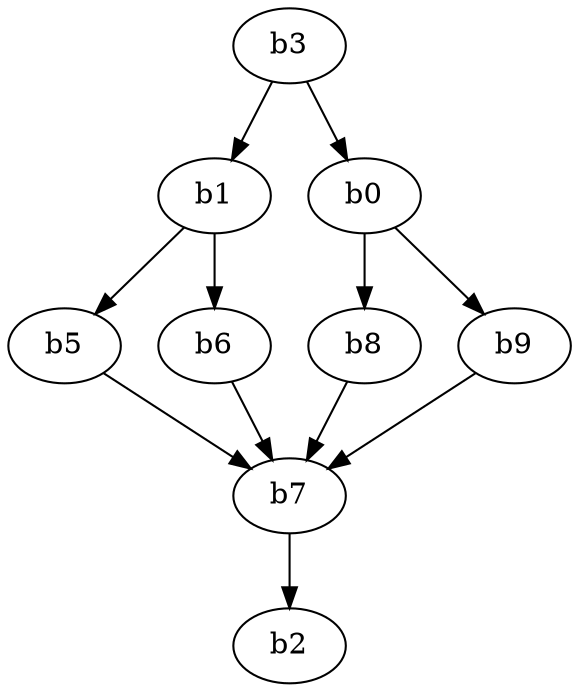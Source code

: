 digraph MIL {
  b3;
  b3 -> b1;
  b1 -> b5;
  b1 -> b6;
  b3 -> b0;
  b0 -> b8;
  b0 -> b9;
  b5 -> b7;
  b6 -> b7;
  b8 -> b7;
  b9 -> b7;
  b7 -> b2;
}
